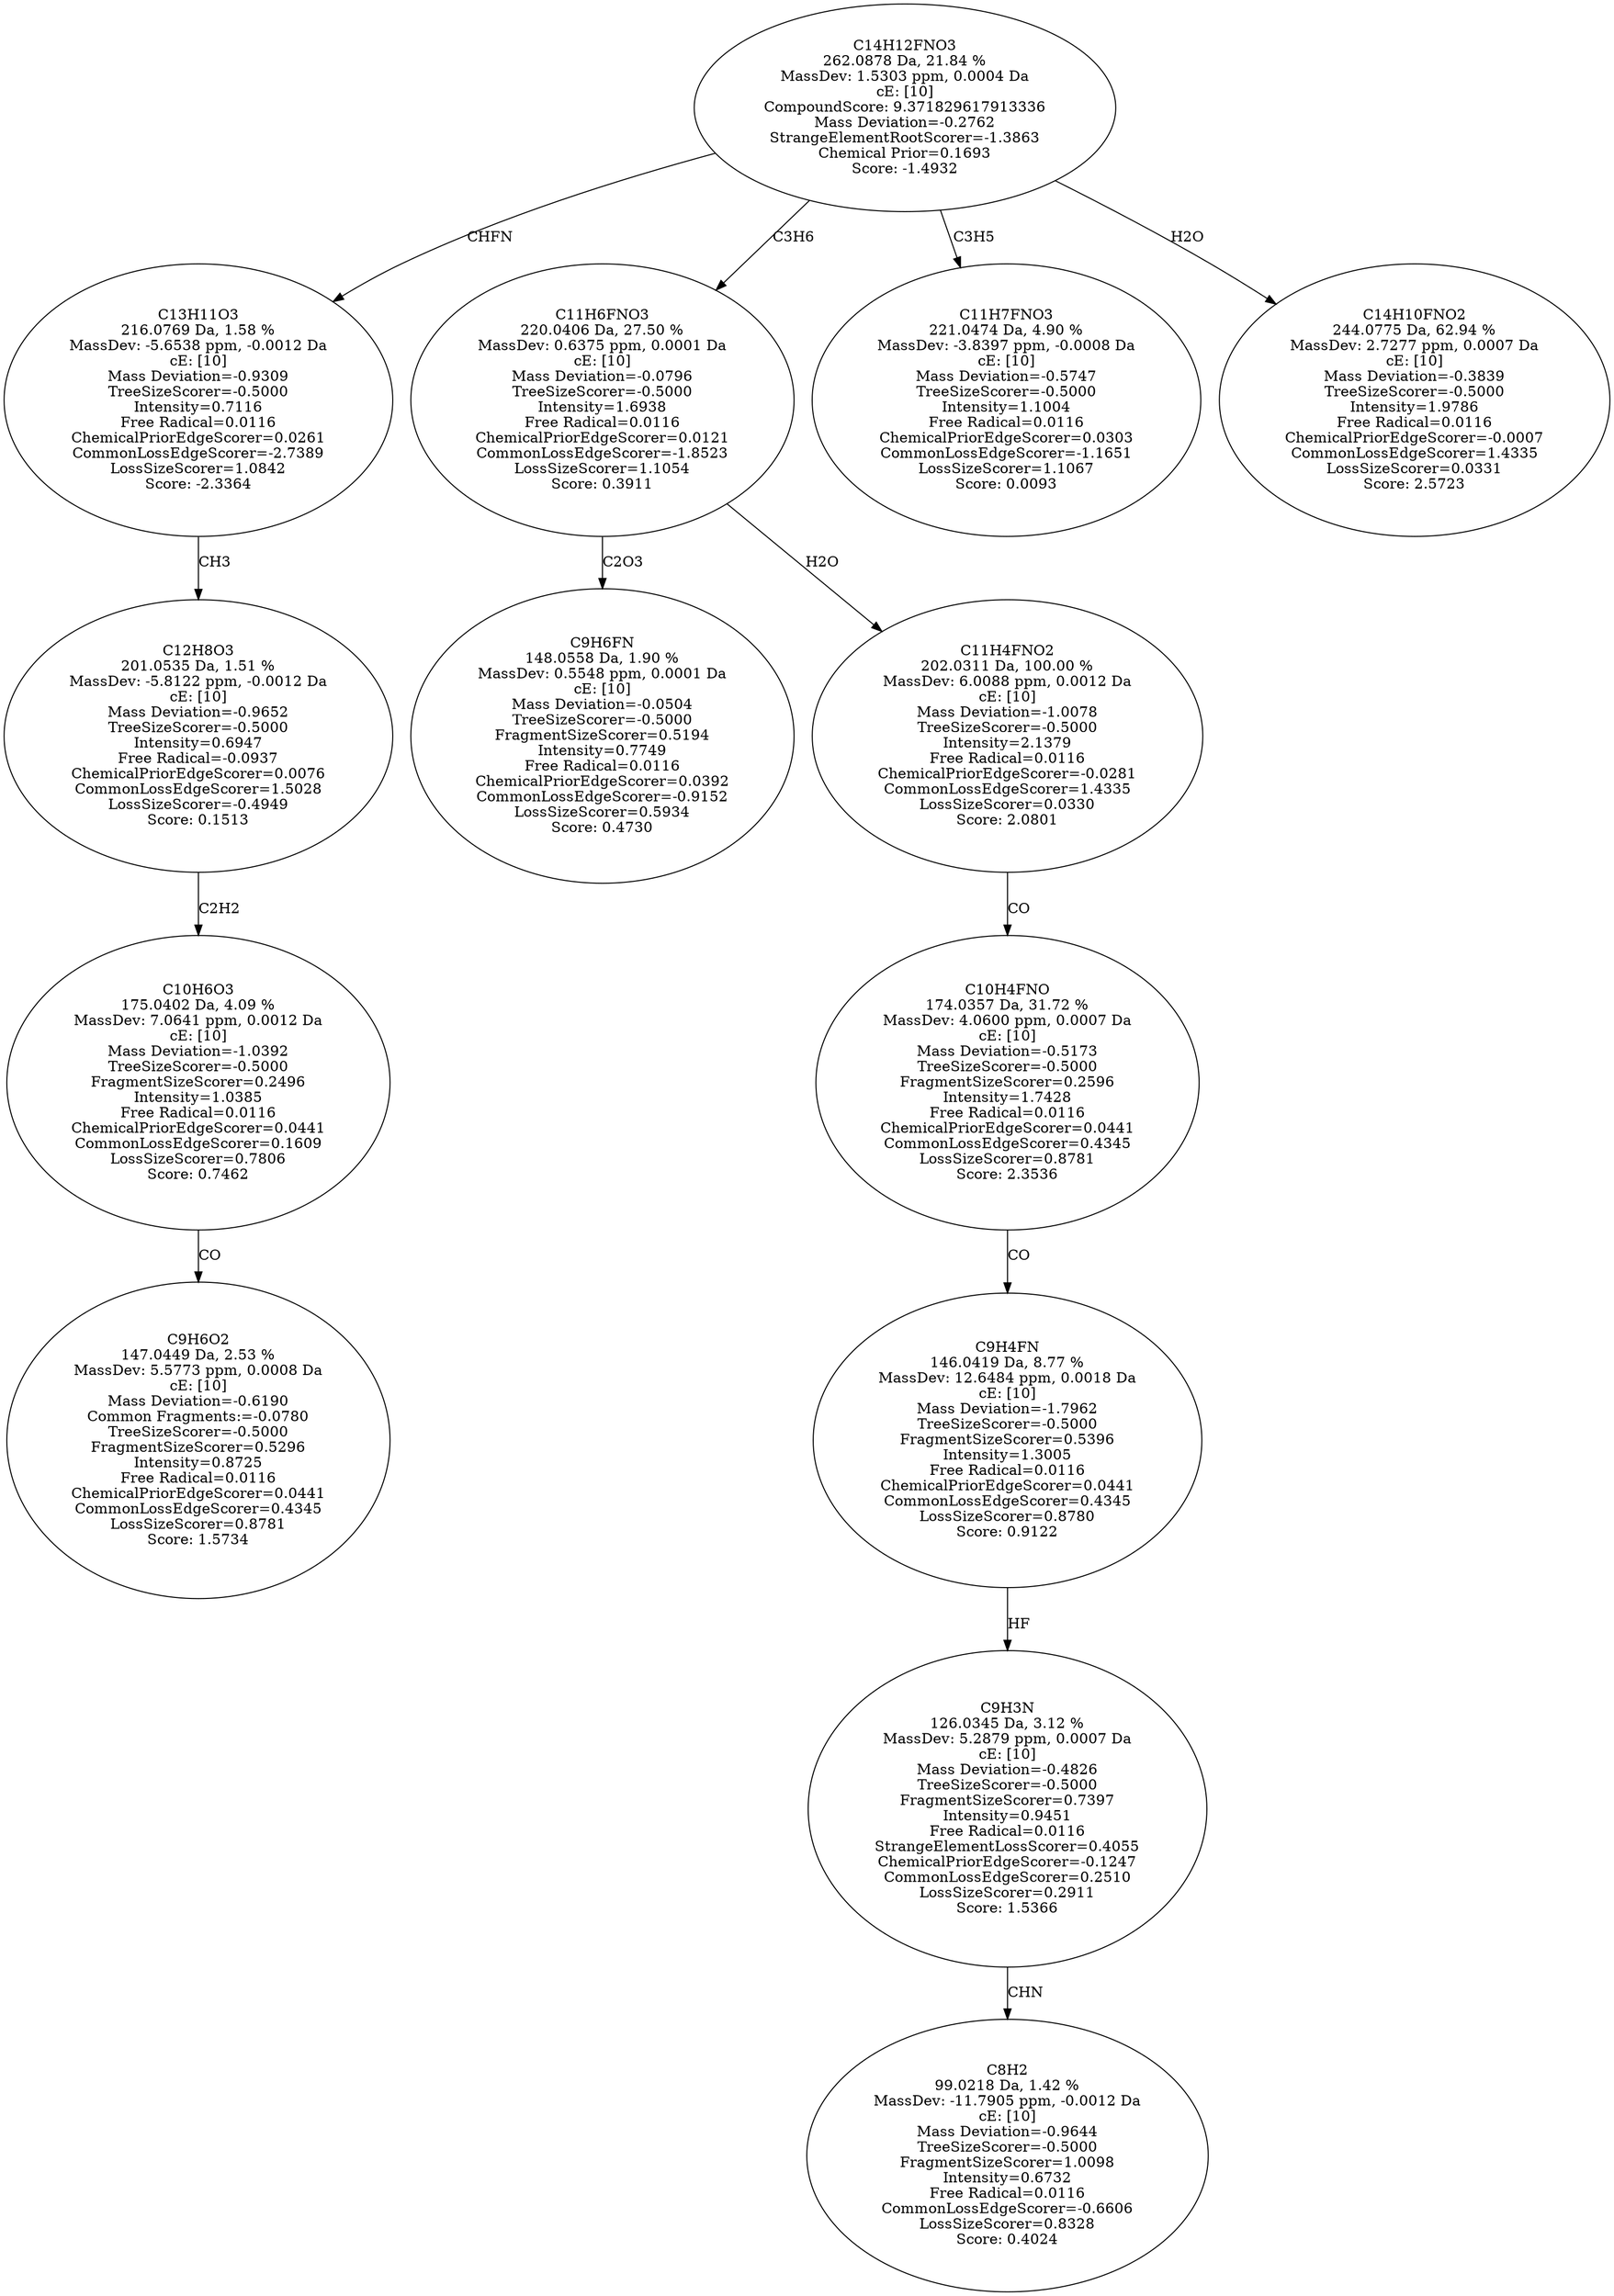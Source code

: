 strict digraph {
v1 [label="C9H6O2\n147.0449 Da, 2.53 %\nMassDev: 5.5773 ppm, 0.0008 Da\ncE: [10]\nMass Deviation=-0.6190\nCommon Fragments:=-0.0780\nTreeSizeScorer=-0.5000\nFragmentSizeScorer=0.5296\nIntensity=0.8725\nFree Radical=0.0116\nChemicalPriorEdgeScorer=0.0441\nCommonLossEdgeScorer=0.4345\nLossSizeScorer=0.8781\nScore: 1.5734"];
v2 [label="C10H6O3\n175.0402 Da, 4.09 %\nMassDev: 7.0641 ppm, 0.0012 Da\ncE: [10]\nMass Deviation=-1.0392\nTreeSizeScorer=-0.5000\nFragmentSizeScorer=0.2496\nIntensity=1.0385\nFree Radical=0.0116\nChemicalPriorEdgeScorer=0.0441\nCommonLossEdgeScorer=0.1609\nLossSizeScorer=0.7806\nScore: 0.7462"];
v3 [label="C12H8O3\n201.0535 Da, 1.51 %\nMassDev: -5.8122 ppm, -0.0012 Da\ncE: [10]\nMass Deviation=-0.9652\nTreeSizeScorer=-0.5000\nIntensity=0.6947\nFree Radical=-0.0937\nChemicalPriorEdgeScorer=0.0076\nCommonLossEdgeScorer=1.5028\nLossSizeScorer=-0.4949\nScore: 0.1513"];
v4 [label="C13H11O3\n216.0769 Da, 1.58 %\nMassDev: -5.6538 ppm, -0.0012 Da\ncE: [10]\nMass Deviation=-0.9309\nTreeSizeScorer=-0.5000\nIntensity=0.7116\nFree Radical=0.0116\nChemicalPriorEdgeScorer=0.0261\nCommonLossEdgeScorer=-2.7389\nLossSizeScorer=1.0842\nScore: -2.3364"];
v5 [label="C9H6FN\n148.0558 Da, 1.90 %\nMassDev: 0.5548 ppm, 0.0001 Da\ncE: [10]\nMass Deviation=-0.0504\nTreeSizeScorer=-0.5000\nFragmentSizeScorer=0.5194\nIntensity=0.7749\nFree Radical=0.0116\nChemicalPriorEdgeScorer=0.0392\nCommonLossEdgeScorer=-0.9152\nLossSizeScorer=0.5934\nScore: 0.4730"];
v6 [label="C8H2\n99.0218 Da, 1.42 %\nMassDev: -11.7905 ppm, -0.0012 Da\ncE: [10]\nMass Deviation=-0.9644\nTreeSizeScorer=-0.5000\nFragmentSizeScorer=1.0098\nIntensity=0.6732\nFree Radical=0.0116\nCommonLossEdgeScorer=-0.6606\nLossSizeScorer=0.8328\nScore: 0.4024"];
v7 [label="C9H3N\n126.0345 Da, 3.12 %\nMassDev: 5.2879 ppm, 0.0007 Da\ncE: [10]\nMass Deviation=-0.4826\nTreeSizeScorer=-0.5000\nFragmentSizeScorer=0.7397\nIntensity=0.9451\nFree Radical=0.0116\nStrangeElementLossScorer=0.4055\nChemicalPriorEdgeScorer=-0.1247\nCommonLossEdgeScorer=0.2510\nLossSizeScorer=0.2911\nScore: 1.5366"];
v8 [label="C9H4FN\n146.0419 Da, 8.77 %\nMassDev: 12.6484 ppm, 0.0018 Da\ncE: [10]\nMass Deviation=-1.7962\nTreeSizeScorer=-0.5000\nFragmentSizeScorer=0.5396\nIntensity=1.3005\nFree Radical=0.0116\nChemicalPriorEdgeScorer=0.0441\nCommonLossEdgeScorer=0.4345\nLossSizeScorer=0.8780\nScore: 0.9122"];
v9 [label="C10H4FNO\n174.0357 Da, 31.72 %\nMassDev: 4.0600 ppm, 0.0007 Da\ncE: [10]\nMass Deviation=-0.5173\nTreeSizeScorer=-0.5000\nFragmentSizeScorer=0.2596\nIntensity=1.7428\nFree Radical=0.0116\nChemicalPriorEdgeScorer=0.0441\nCommonLossEdgeScorer=0.4345\nLossSizeScorer=0.8781\nScore: 2.3536"];
v10 [label="C11H4FNO2\n202.0311 Da, 100.00 %\nMassDev: 6.0088 ppm, 0.0012 Da\ncE: [10]\nMass Deviation=-1.0078\nTreeSizeScorer=-0.5000\nIntensity=2.1379\nFree Radical=0.0116\nChemicalPriorEdgeScorer=-0.0281\nCommonLossEdgeScorer=1.4335\nLossSizeScorer=0.0330\nScore: 2.0801"];
v11 [label="C11H6FNO3\n220.0406 Da, 27.50 %\nMassDev: 0.6375 ppm, 0.0001 Da\ncE: [10]\nMass Deviation=-0.0796\nTreeSizeScorer=-0.5000\nIntensity=1.6938\nFree Radical=0.0116\nChemicalPriorEdgeScorer=0.0121\nCommonLossEdgeScorer=-1.8523\nLossSizeScorer=1.1054\nScore: 0.3911"];
v12 [label="C11H7FNO3\n221.0474 Da, 4.90 %\nMassDev: -3.8397 ppm, -0.0008 Da\ncE: [10]\nMass Deviation=-0.5747\nTreeSizeScorer=-0.5000\nIntensity=1.1004\nFree Radical=0.0116\nChemicalPriorEdgeScorer=0.0303\nCommonLossEdgeScorer=-1.1651\nLossSizeScorer=1.1067\nScore: 0.0093"];
v13 [label="C14H10FNO2\n244.0775 Da, 62.94 %\nMassDev: 2.7277 ppm, 0.0007 Da\ncE: [10]\nMass Deviation=-0.3839\nTreeSizeScorer=-0.5000\nIntensity=1.9786\nFree Radical=0.0116\nChemicalPriorEdgeScorer=-0.0007\nCommonLossEdgeScorer=1.4335\nLossSizeScorer=0.0331\nScore: 2.5723"];
v14 [label="C14H12FNO3\n262.0878 Da, 21.84 %\nMassDev: 1.5303 ppm, 0.0004 Da\ncE: [10]\nCompoundScore: 9.371829617913336\nMass Deviation=-0.2762\nStrangeElementRootScorer=-1.3863\nChemical Prior=0.1693\nScore: -1.4932"];
v2 -> v1 [label="CO"];
v3 -> v2 [label="C2H2"];
v4 -> v3 [label="CH3"];
v14 -> v4 [label="CHFN"];
v11 -> v5 [label="C2O3"];
v7 -> v6 [label="CHN"];
v8 -> v7 [label="HF"];
v9 -> v8 [label="CO"];
v10 -> v9 [label="CO"];
v11 -> v10 [label="H2O"];
v14 -> v11 [label="C3H6"];
v14 -> v12 [label="C3H5"];
v14 -> v13 [label="H2O"];
}